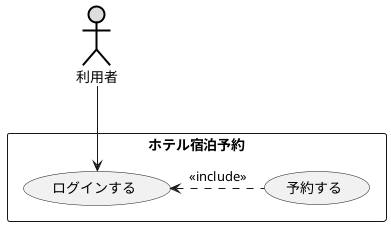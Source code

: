 @startuml ユースケース図
actor 利用者 #DDDDDD;line:black;line.bold;
rectangle ホテル宿泊予約 {
usecase 予約する
usecase ログインする
}
利用者 --> ログインする
ログインする <. 予約する : << include >>
@enduml